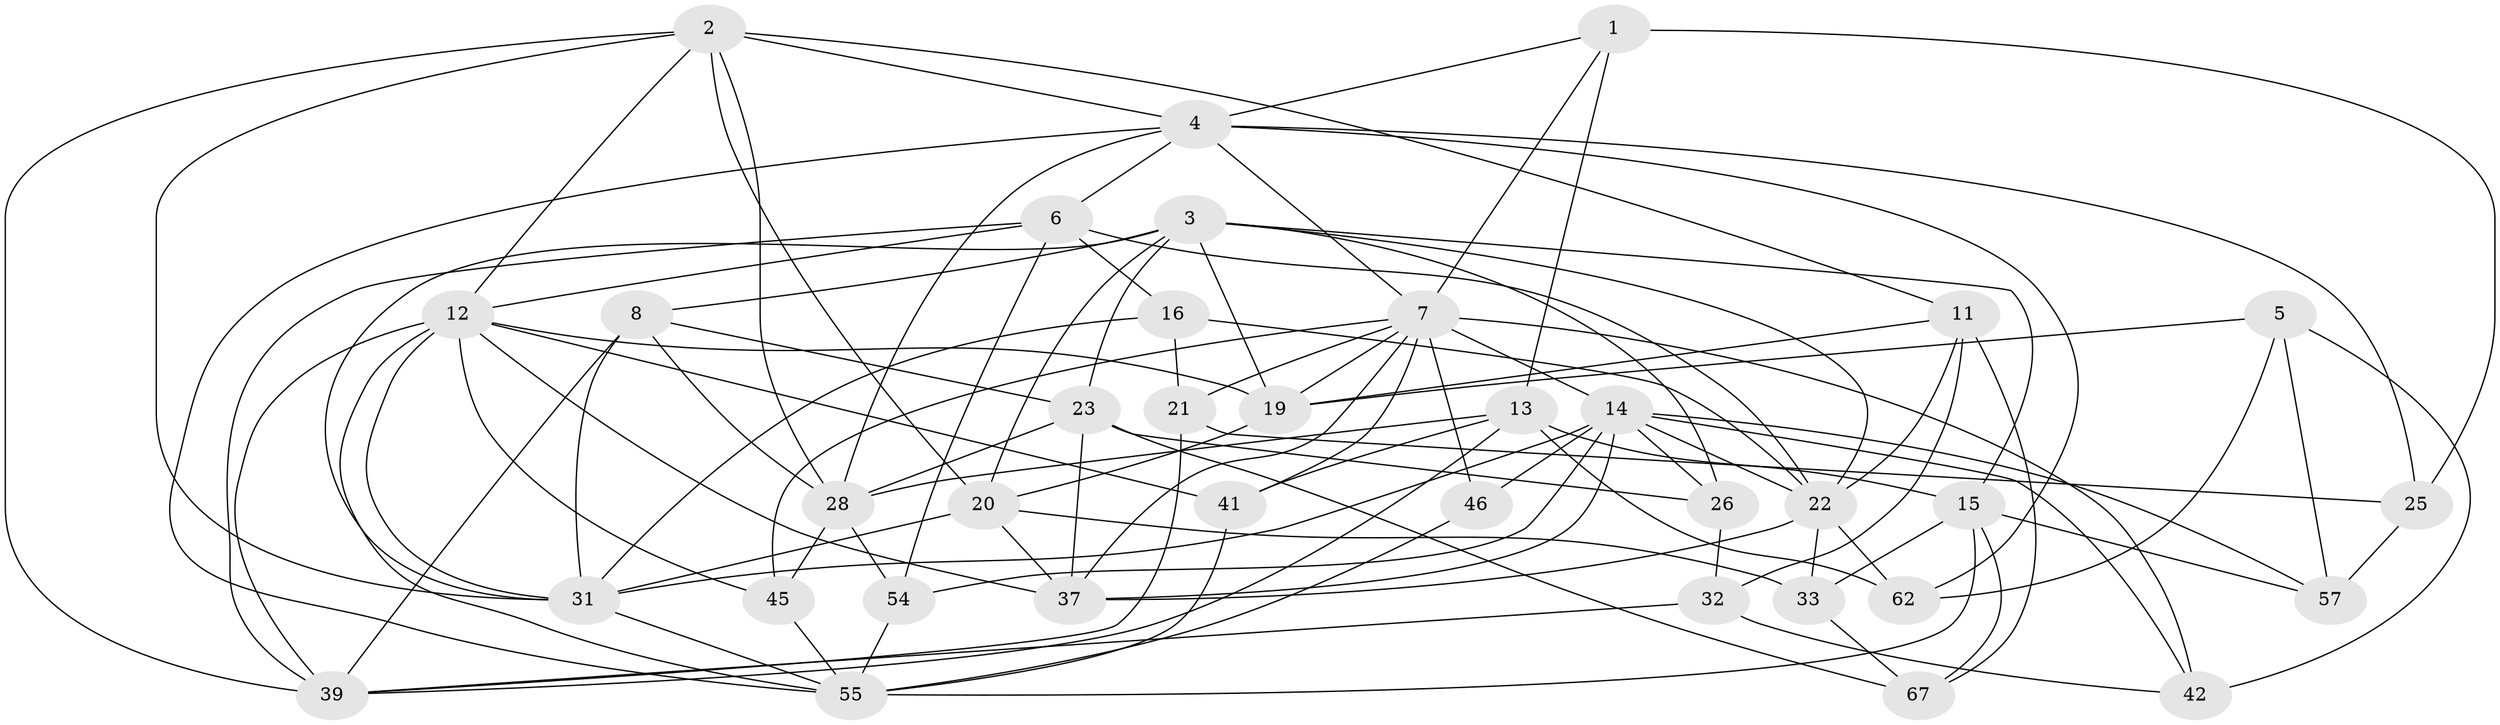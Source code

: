 // original degree distribution, {4: 1.0}
// Generated by graph-tools (version 1.1) at 2025/16/03/09/25 04:16:15]
// undirected, 36 vertices, 102 edges
graph export_dot {
graph [start="1"]
  node [color=gray90,style=filled];
  1;
  2 [super="+35"];
  3 [super="+59+10"];
  4 [super="+64+60"];
  5;
  6 [super="+68"];
  7 [super="+9+36"];
  8 [super="+72"];
  11 [super="+48"];
  12 [super="+47+38"];
  13 [super="+17"];
  14 [super="+18"];
  15 [super="+34"];
  16;
  19 [super="+53"];
  20 [super="+66"];
  21;
  22 [super="+27"];
  23 [super="+70"];
  25;
  26;
  28 [super="+71+51"];
  31 [super="+58+61"];
  32;
  33;
  37 [super="+56"];
  39 [super="+44"];
  41;
  42;
  45;
  46;
  54;
  55 [super="+63"];
  57;
  62;
  67;
  1 -- 25;
  1 -- 7;
  1 -- 13;
  1 -- 4;
  2 -- 12;
  2 -- 11 [weight=2];
  2 -- 20;
  2 -- 39;
  2 -- 28;
  2 -- 31;
  2 -- 4;
  3 -- 15;
  3 -- 8;
  3 -- 19;
  3 -- 23;
  3 -- 22;
  3 -- 26;
  3 -- 20;
  3 -- 31;
  4 -- 62;
  4 -- 55;
  4 -- 28;
  4 -- 6;
  4 -- 7;
  4 -- 25;
  5 -- 57;
  5 -- 62;
  5 -- 42;
  5 -- 19;
  6 -- 16;
  6 -- 54;
  6 -- 22;
  6 -- 39;
  6 -- 12;
  7 -- 46 [weight=2];
  7 -- 21;
  7 -- 37;
  7 -- 42;
  7 -- 45;
  7 -- 14 [weight=2];
  7 -- 19;
  7 -- 41;
  8 -- 28 [weight=2];
  8 -- 23;
  8 -- 31;
  8 -- 39;
  11 -- 32;
  11 -- 22;
  11 -- 67;
  11 -- 19;
  12 -- 45;
  12 -- 41;
  12 -- 31;
  12 -- 37;
  12 -- 55;
  12 -- 39 [weight=2];
  12 -- 19;
  13 -- 41;
  13 -- 62;
  13 -- 39;
  13 -- 28;
  13 -- 15;
  14 -- 57;
  14 -- 22;
  14 -- 42;
  14 -- 46;
  14 -- 54;
  14 -- 26;
  14 -- 31;
  14 -- 37;
  15 -- 33;
  15 -- 57;
  15 -- 67;
  15 -- 55;
  16 -- 21;
  16 -- 22;
  16 -- 31;
  19 -- 20;
  20 -- 31;
  20 -- 33;
  20 -- 37;
  21 -- 25;
  21 -- 39;
  22 -- 33;
  22 -- 62;
  22 -- 37;
  23 -- 67;
  23 -- 26;
  23 -- 28;
  23 -- 37;
  25 -- 57;
  26 -- 32;
  28 -- 45;
  28 -- 54;
  31 -- 55;
  32 -- 42;
  32 -- 39;
  33 -- 67;
  41 -- 55;
  45 -- 55;
  46 -- 55;
  54 -- 55;
}
